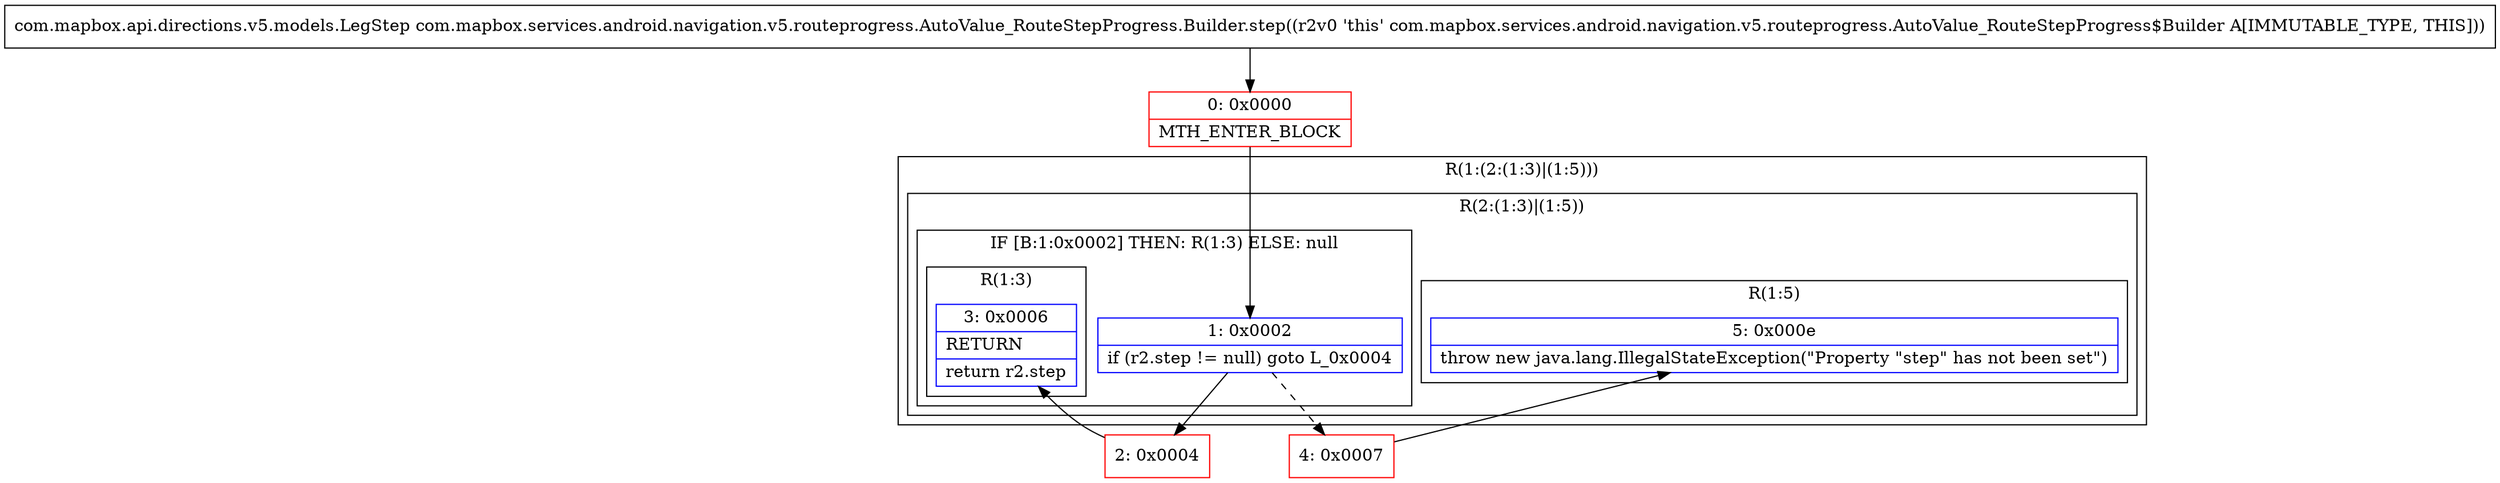 digraph "CFG forcom.mapbox.services.android.navigation.v5.routeprogress.AutoValue_RouteStepProgress.Builder.step()Lcom\/mapbox\/api\/directions\/v5\/models\/LegStep;" {
subgraph cluster_Region_1326324022 {
label = "R(1:(2:(1:3)|(1:5)))";
node [shape=record,color=blue];
subgraph cluster_Region_1207605501 {
label = "R(2:(1:3)|(1:5))";
node [shape=record,color=blue];
subgraph cluster_IfRegion_1606609106 {
label = "IF [B:1:0x0002] THEN: R(1:3) ELSE: null";
node [shape=record,color=blue];
Node_1 [shape=record,label="{1\:\ 0x0002|if (r2.step != null) goto L_0x0004\l}"];
subgraph cluster_Region_1177148177 {
label = "R(1:3)";
node [shape=record,color=blue];
Node_3 [shape=record,label="{3\:\ 0x0006|RETURN\l|return r2.step\l}"];
}
}
subgraph cluster_Region_2043788619 {
label = "R(1:5)";
node [shape=record,color=blue];
Node_5 [shape=record,label="{5\:\ 0x000e|throw new java.lang.IllegalStateException(\"Property \"step\" has not been set\")\l}"];
}
}
}
Node_0 [shape=record,color=red,label="{0\:\ 0x0000|MTH_ENTER_BLOCK\l}"];
Node_2 [shape=record,color=red,label="{2\:\ 0x0004}"];
Node_4 [shape=record,color=red,label="{4\:\ 0x0007}"];
MethodNode[shape=record,label="{com.mapbox.api.directions.v5.models.LegStep com.mapbox.services.android.navigation.v5.routeprogress.AutoValue_RouteStepProgress.Builder.step((r2v0 'this' com.mapbox.services.android.navigation.v5.routeprogress.AutoValue_RouteStepProgress$Builder A[IMMUTABLE_TYPE, THIS])) }"];
MethodNode -> Node_0;
Node_1 -> Node_2;
Node_1 -> Node_4[style=dashed];
Node_0 -> Node_1;
Node_2 -> Node_3;
Node_4 -> Node_5;
}

